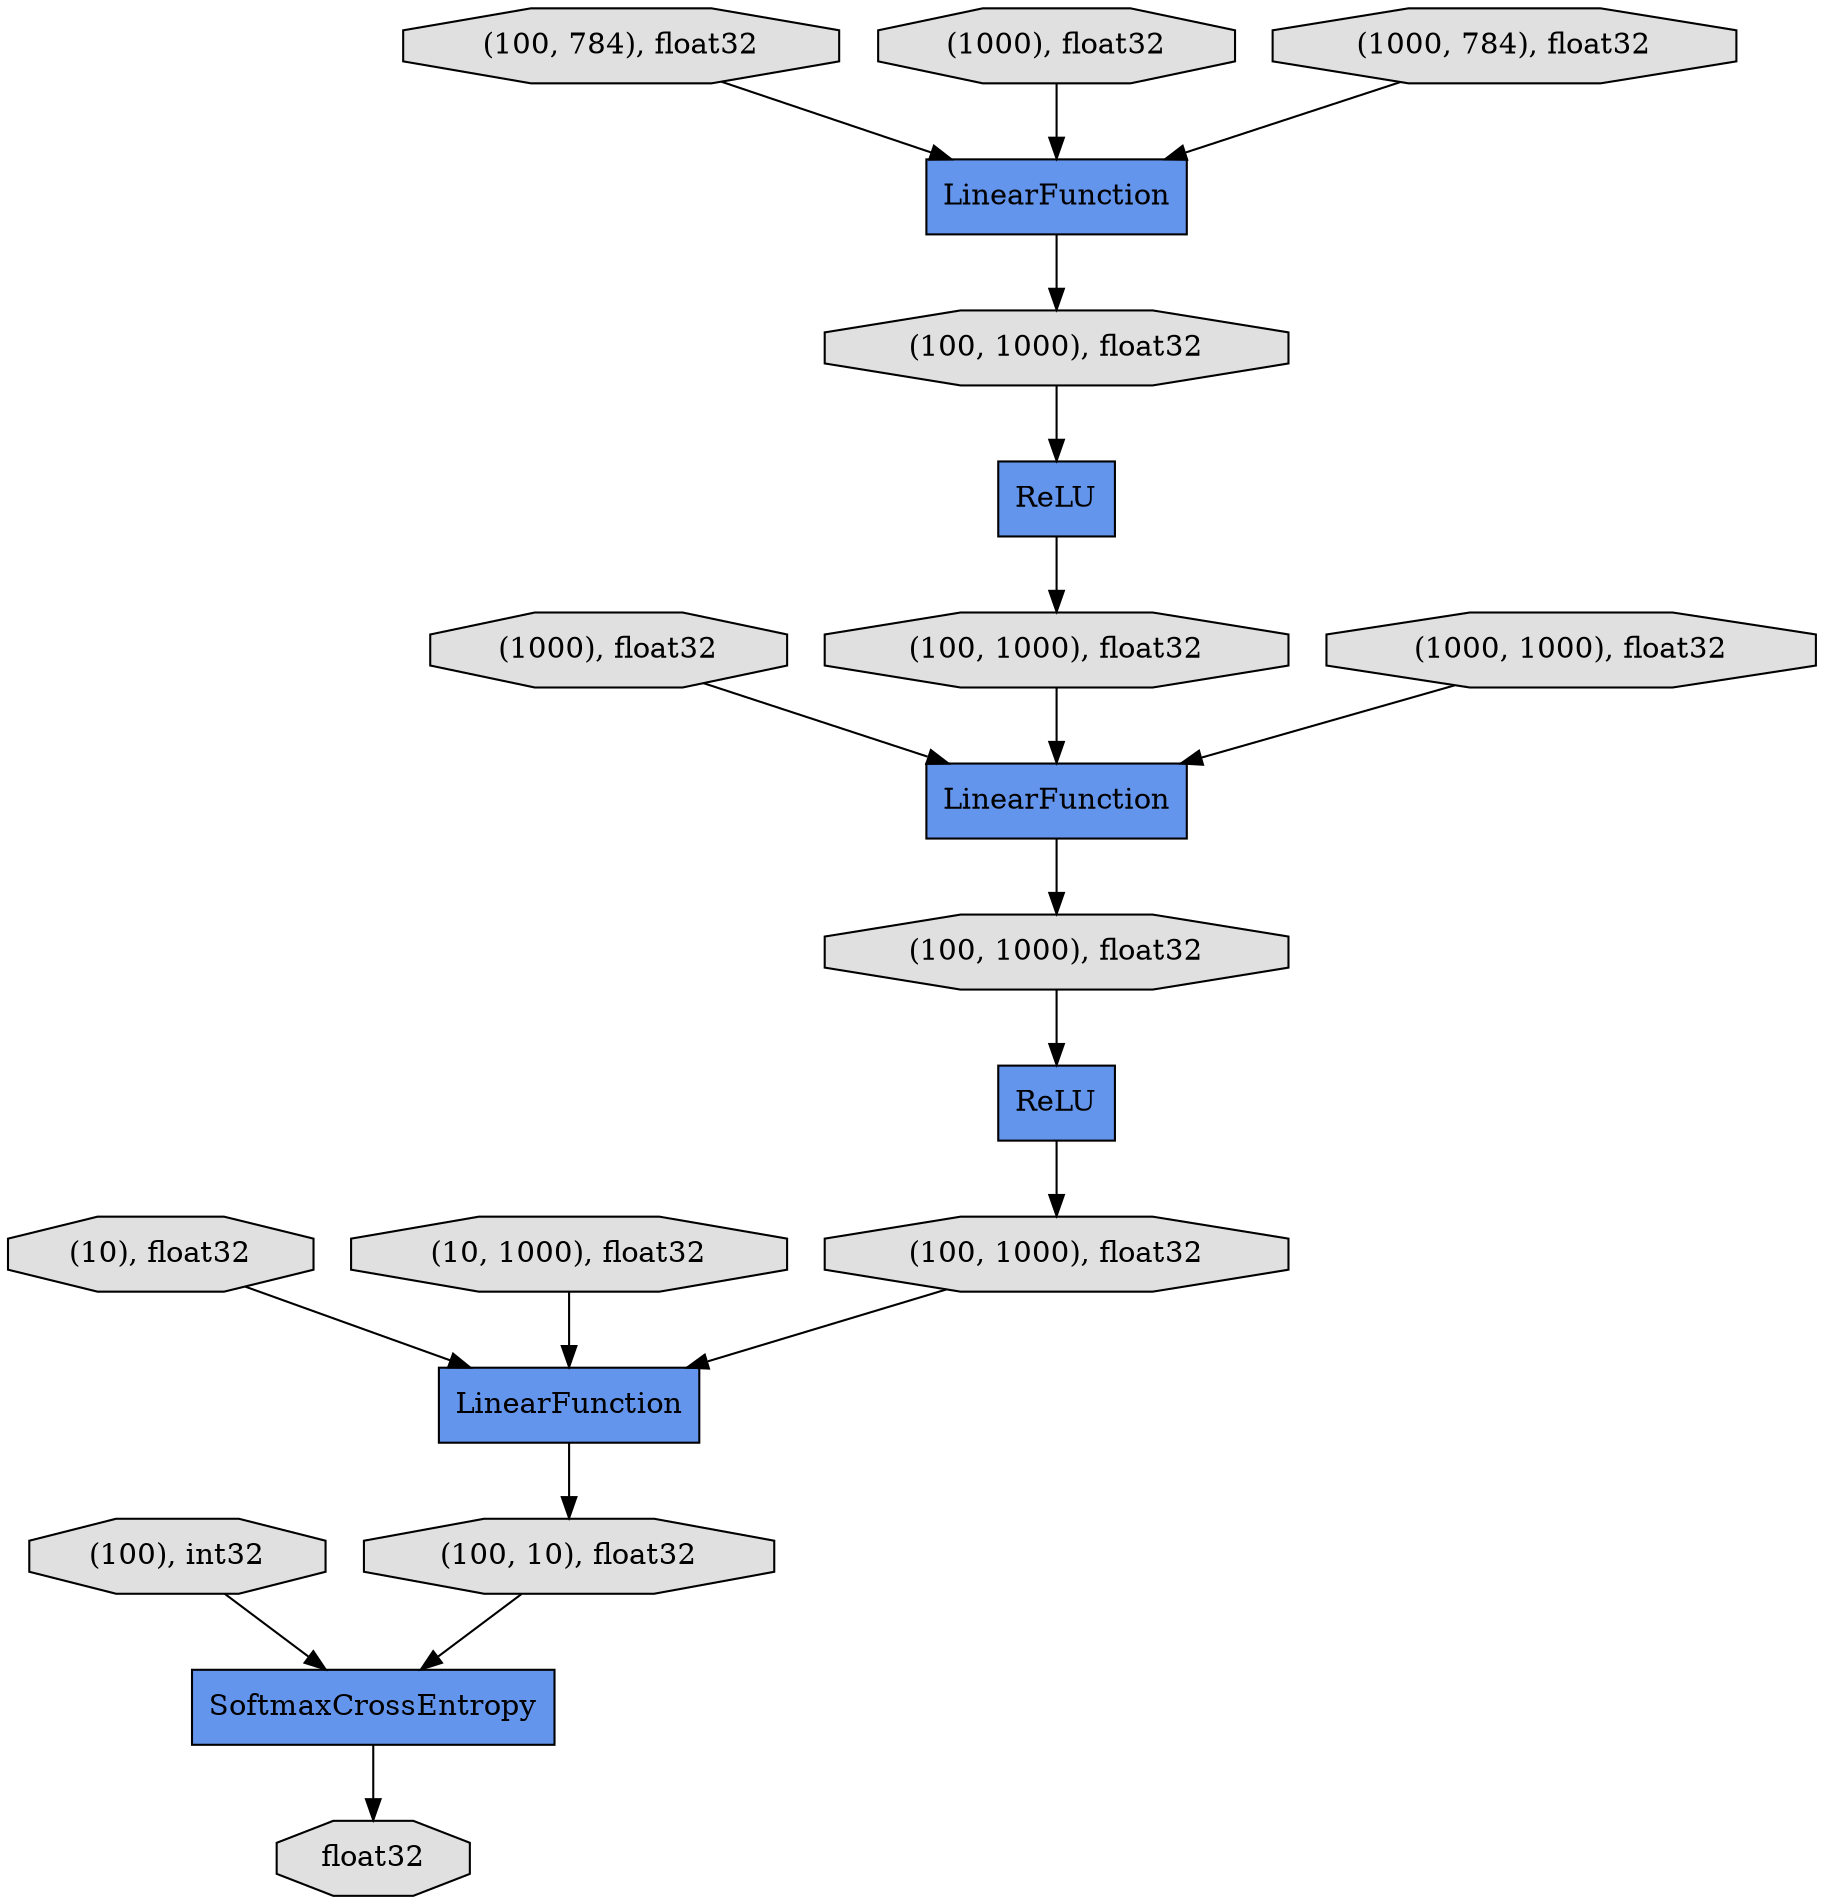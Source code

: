 digraph graphname{rankdir=TB;4441400320 [fillcolor="#6495ED",shape="record",style="filled",label="ReLU"];4441399816 [fillcolor="#6495ED",shape="record",style="filled",label="LinearFunction"];4441400376 [fillcolor="#E0E0E0",shape="octagon",style="filled",label="(100, 10), float32"];4441399872 [fillcolor="#E0E0E0",shape="octagon",style="filled",label="(100, 1000), float32"];4441731704 [fillcolor="#E0E0E0",shape="octagon",style="filled",label="(1000), float32"];4441399928 [fillcolor="#6495ED",shape="record",style="filled",label="ReLU"];4441399424 [fillcolor="#E0E0E0",shape="octagon",style="filled",label="(100, 784), float32"];4441731536 [fillcolor="#E0E0E0",shape="octagon",style="filled",label="(1000), float32"];4441399984 [fillcolor="#E0E0E0",shape="octagon",style="filled",label="(100, 1000), float32"];4441399704 [fillcolor="#E0E0E0",shape="octagon",style="filled",label="(1000, 784), float32"];4441399536 [fillcolor="#E0E0E0",shape="octagon",style="filled",label="(100), int32"];4441400600 [fillcolor="#E0E0E0",shape="octagon",style="filled",label="float32"];4441400096 [fillcolor="#6495ED",shape="record",style="filled",label="LinearFunction"];4441731872 [fillcolor="#E0E0E0",shape="octagon",style="filled",label="(10), float32"];4441400656 [fillcolor="#E0E0E0",shape="octagon",style="filled",label="(10, 1000), float32"];4441400152 [fillcolor="#E0E0E0",shape="octagon",style="filled",label="(1000, 1000), float32"];4441400712 [fillcolor="#6495ED",shape="record",style="filled",label="SoftmaxCrossEntropy"];4441400208 [fillcolor="#E0E0E0",shape="octagon",style="filled",label="(100, 1000), float32"];4441400264 [fillcolor="#E0E0E0",shape="octagon",style="filled",label="(100, 1000), float32"];4441399760 [fillcolor="#6495ED",shape="record",style="filled",label="LinearFunction"];4441400376 -> 4441400712;4441399704 -> 4441399760;4441400264 -> 4441400320;4441399872 -> 4441399928;4441400096 -> 4441400376;4441399536 -> 4441400712;4441400152 -> 4441399816;4441731704 -> 4441399816;4441400712 -> 4441400600;4441400208 -> 4441400096;4441400320 -> 4441400208;4441731536 -> 4441399760;4441399984 -> 4441399816;4441399424 -> 4441399760;4441731872 -> 4441400096;4441399928 -> 4441399984;4441399760 -> 4441399872;4441400656 -> 4441400096;4441399816 -> 4441400264;}